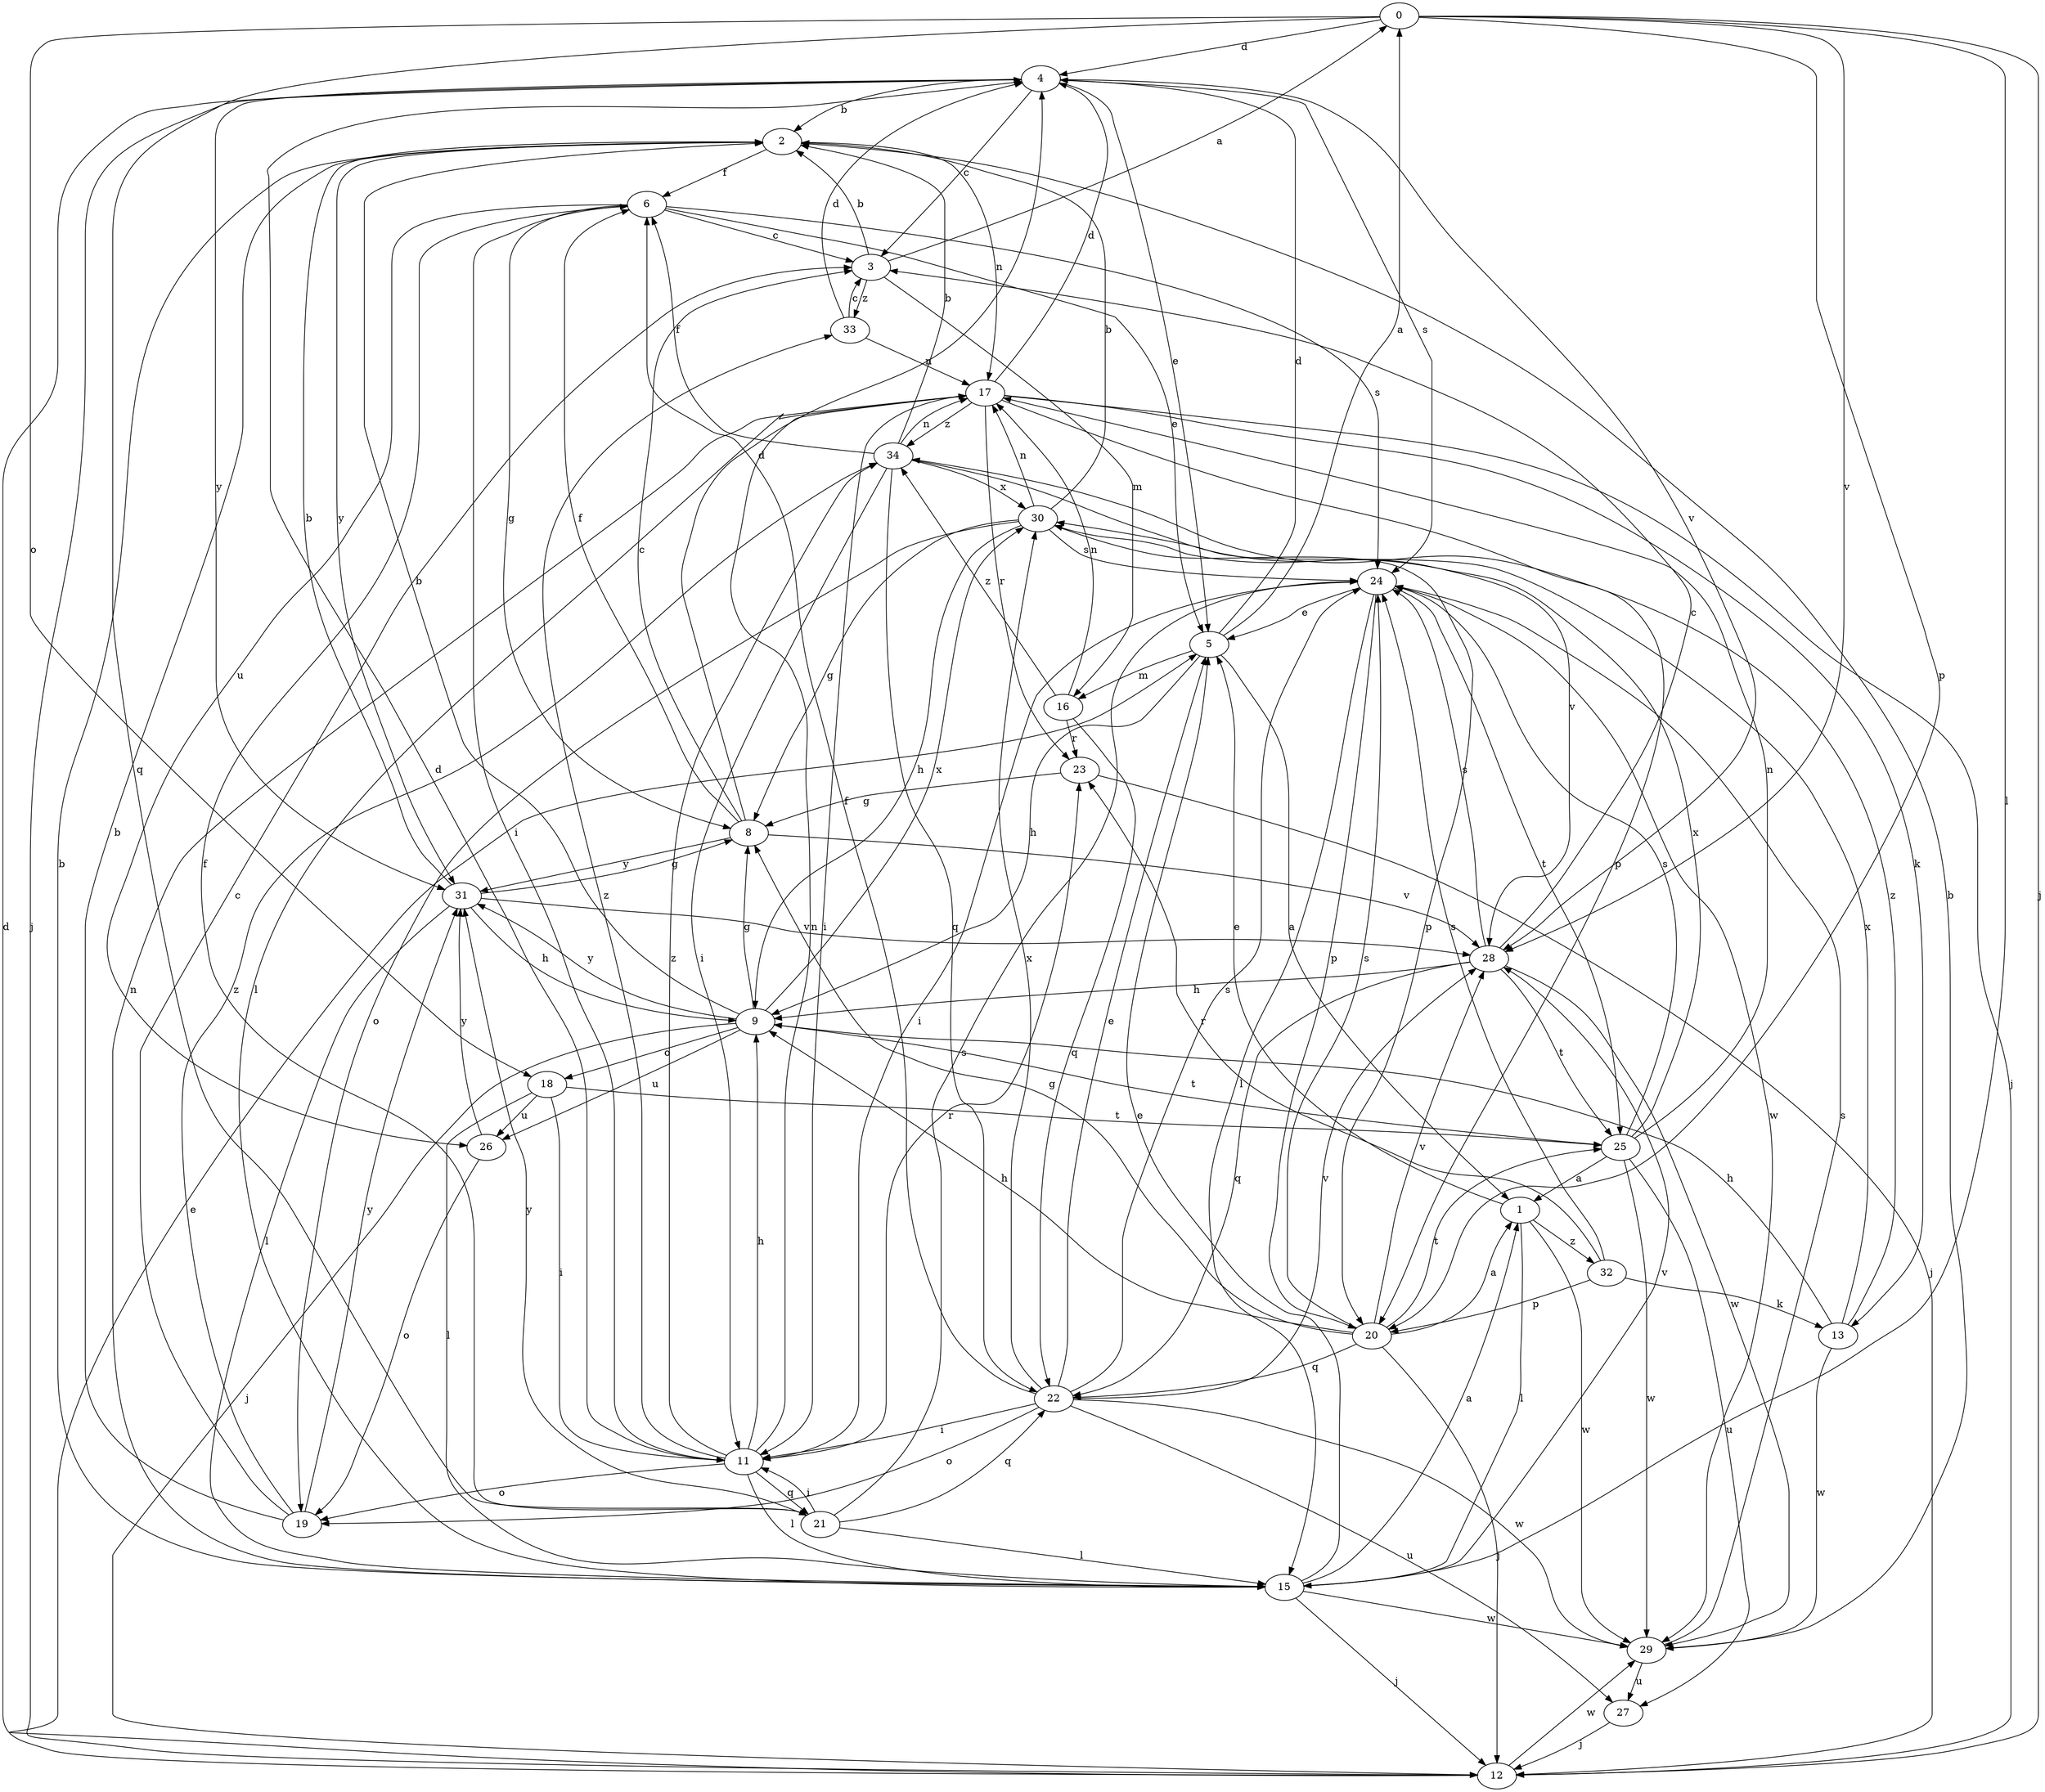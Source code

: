 strict digraph  {
0;
1;
2;
3;
4;
5;
6;
8;
9;
11;
12;
13;
15;
16;
17;
18;
19;
20;
21;
22;
23;
24;
25;
26;
27;
28;
29;
30;
31;
32;
33;
34;
0 -> 4  [label=d];
0 -> 12  [label=j];
0 -> 15  [label=l];
0 -> 18  [label=o];
0 -> 20  [label=p];
0 -> 21  [label=q];
0 -> 28  [label=v];
1 -> 5  [label=e];
1 -> 15  [label=l];
1 -> 29  [label=w];
1 -> 32  [label=z];
2 -> 6  [label=f];
2 -> 17  [label=n];
2 -> 31  [label=y];
3 -> 0  [label=a];
3 -> 2  [label=b];
3 -> 16  [label=m];
3 -> 33  [label=z];
4 -> 2  [label=b];
4 -> 3  [label=c];
4 -> 5  [label=e];
4 -> 12  [label=j];
4 -> 24  [label=s];
4 -> 28  [label=v];
4 -> 31  [label=y];
5 -> 0  [label=a];
5 -> 1  [label=a];
5 -> 4  [label=d];
5 -> 9  [label=h];
5 -> 16  [label=m];
6 -> 3  [label=c];
6 -> 5  [label=e];
6 -> 8  [label=g];
6 -> 11  [label=i];
6 -> 24  [label=s];
6 -> 26  [label=u];
8 -> 3  [label=c];
8 -> 4  [label=d];
8 -> 6  [label=f];
8 -> 28  [label=v];
8 -> 31  [label=y];
9 -> 2  [label=b];
9 -> 8  [label=g];
9 -> 12  [label=j];
9 -> 18  [label=o];
9 -> 25  [label=t];
9 -> 26  [label=u];
9 -> 30  [label=x];
9 -> 31  [label=y];
11 -> 4  [label=d];
11 -> 9  [label=h];
11 -> 15  [label=l];
11 -> 17  [label=n];
11 -> 19  [label=o];
11 -> 21  [label=q];
11 -> 23  [label=r];
11 -> 33  [label=z];
11 -> 34  [label=z];
12 -> 4  [label=d];
12 -> 5  [label=e];
12 -> 29  [label=w];
13 -> 9  [label=h];
13 -> 29  [label=w];
13 -> 30  [label=x];
13 -> 34  [label=z];
15 -> 1  [label=a];
15 -> 2  [label=b];
15 -> 5  [label=e];
15 -> 12  [label=j];
15 -> 17  [label=n];
15 -> 28  [label=v];
15 -> 29  [label=w];
16 -> 17  [label=n];
16 -> 22  [label=q];
16 -> 23  [label=r];
16 -> 34  [label=z];
17 -> 4  [label=d];
17 -> 11  [label=i];
17 -> 12  [label=j];
17 -> 13  [label=k];
17 -> 15  [label=l];
17 -> 20  [label=p];
17 -> 23  [label=r];
17 -> 34  [label=z];
18 -> 11  [label=i];
18 -> 15  [label=l];
18 -> 25  [label=t];
18 -> 26  [label=u];
19 -> 2  [label=b];
19 -> 3  [label=c];
19 -> 31  [label=y];
19 -> 34  [label=z];
20 -> 1  [label=a];
20 -> 8  [label=g];
20 -> 9  [label=h];
20 -> 12  [label=j];
20 -> 22  [label=q];
20 -> 24  [label=s];
20 -> 25  [label=t];
20 -> 28  [label=v];
21 -> 6  [label=f];
21 -> 11  [label=i];
21 -> 15  [label=l];
21 -> 22  [label=q];
21 -> 24  [label=s];
21 -> 31  [label=y];
22 -> 5  [label=e];
22 -> 6  [label=f];
22 -> 11  [label=i];
22 -> 19  [label=o];
22 -> 24  [label=s];
22 -> 27  [label=u];
22 -> 28  [label=v];
22 -> 29  [label=w];
22 -> 30  [label=x];
23 -> 8  [label=g];
23 -> 12  [label=j];
24 -> 5  [label=e];
24 -> 11  [label=i];
24 -> 15  [label=l];
24 -> 20  [label=p];
24 -> 25  [label=t];
24 -> 29  [label=w];
25 -> 1  [label=a];
25 -> 17  [label=n];
25 -> 24  [label=s];
25 -> 27  [label=u];
25 -> 29  [label=w];
25 -> 30  [label=x];
26 -> 19  [label=o];
26 -> 31  [label=y];
27 -> 12  [label=j];
28 -> 3  [label=c];
28 -> 9  [label=h];
28 -> 22  [label=q];
28 -> 24  [label=s];
28 -> 25  [label=t];
28 -> 29  [label=w];
29 -> 2  [label=b];
29 -> 24  [label=s];
29 -> 27  [label=u];
30 -> 2  [label=b];
30 -> 8  [label=g];
30 -> 9  [label=h];
30 -> 17  [label=n];
30 -> 19  [label=o];
30 -> 20  [label=p];
30 -> 24  [label=s];
31 -> 2  [label=b];
31 -> 8  [label=g];
31 -> 9  [label=h];
31 -> 15  [label=l];
31 -> 28  [label=v];
32 -> 13  [label=k];
32 -> 20  [label=p];
32 -> 23  [label=r];
32 -> 24  [label=s];
33 -> 3  [label=c];
33 -> 4  [label=d];
33 -> 17  [label=n];
34 -> 2  [label=b];
34 -> 6  [label=f];
34 -> 11  [label=i];
34 -> 17  [label=n];
34 -> 22  [label=q];
34 -> 28  [label=v];
34 -> 30  [label=x];
}
